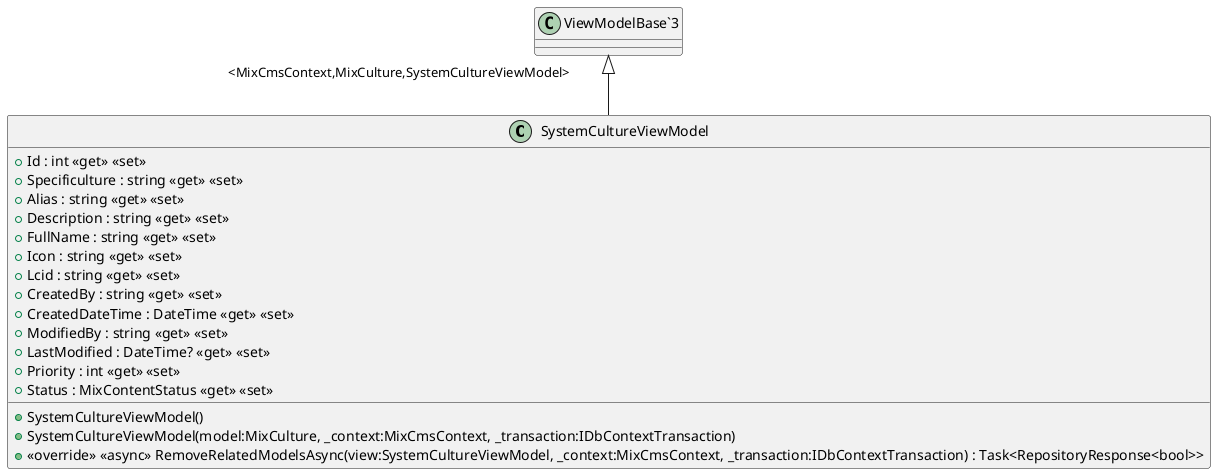 @startuml
class SystemCultureViewModel {
    + Id : int <<get>> <<set>>
    + Specificulture : string <<get>> <<set>>
    + Alias : string <<get>> <<set>>
    + Description : string <<get>> <<set>>
    + FullName : string <<get>> <<set>>
    + Icon : string <<get>> <<set>>
    + Lcid : string <<get>> <<set>>
    + CreatedBy : string <<get>> <<set>>
    + CreatedDateTime : DateTime <<get>> <<set>>
    + ModifiedBy : string <<get>> <<set>>
    + LastModified : DateTime? <<get>> <<set>>
    + Priority : int <<get>> <<set>>
    + Status : MixContentStatus <<get>> <<set>>
    + SystemCultureViewModel()
    + SystemCultureViewModel(model:MixCulture, _context:MixCmsContext, _transaction:IDbContextTransaction)
    + <<override>> <<async>> RemoveRelatedModelsAsync(view:SystemCultureViewModel, _context:MixCmsContext, _transaction:IDbContextTransaction) : Task<RepositoryResponse<bool>>
}
"ViewModelBase`3" "<MixCmsContext,MixCulture,SystemCultureViewModel>" <|-- SystemCultureViewModel
@enduml
